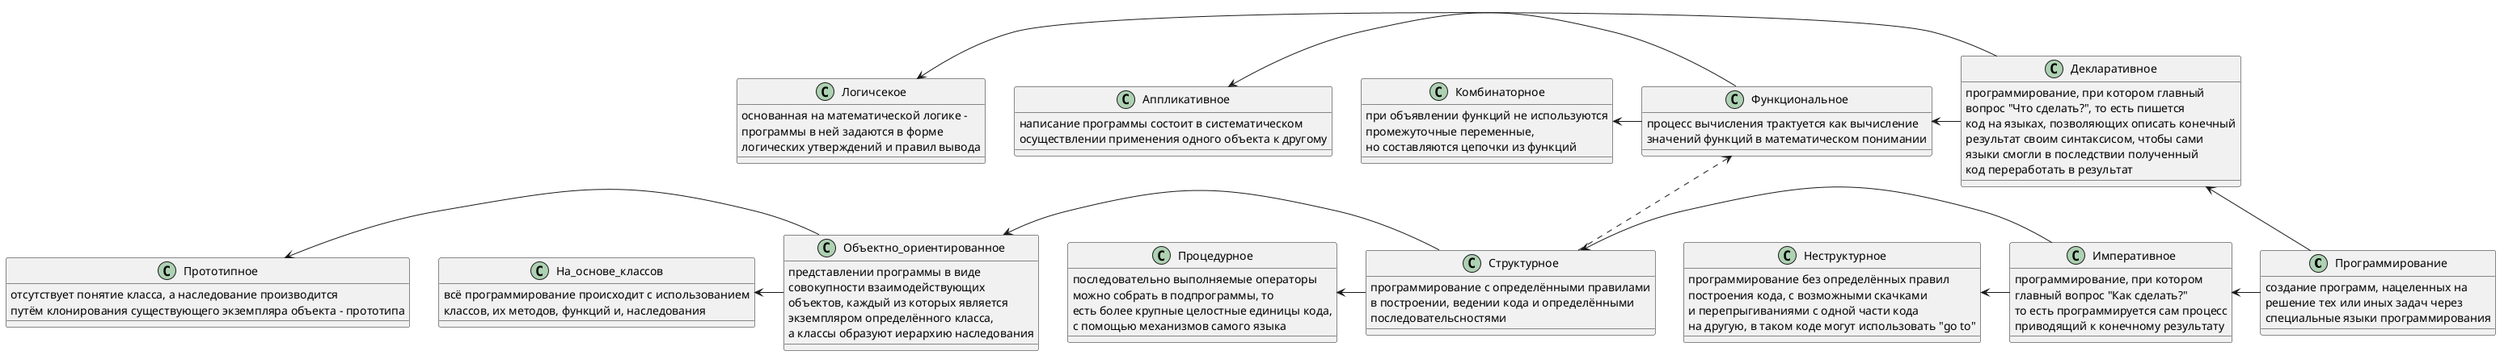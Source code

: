 @startuml
skinparam classAttributeIconSize 0

Программирование : создание программ, нацеленных на
Программирование : решение тех или иных задач через
Программирование : специальные языки программирования

Императивное : программирование, при котором
Императивное :  главный вопрос "Как сделать?"
Императивное : то есть программируется сам процесс
Императивное : приводящий к конечному результату

Декларативное : программирование, при котором главный
Декларативное : вопрос "Что сделать?", то есть пишется
Декларативное : код на языках, позволяющих описать конечный
Декларативное : результат своим синтаксисом, чтобы сами
Декларативное : языки смогли в последствии полученный
Декларативное : код переработать в результат

Структурное : программирование с определёнными правилами
Структурное : в построении, ведении кода и определёнными
Структурное : последовательсностями

Неструктурное : программирование без определённых правил
Неструктурное : построения кода, с возможными скачками
Неструктурное : и перепрыгиваниями с одной части кода
Неструктурное : на другую, в таком коде могут использовать "go to"

Логичсекое : основанная на математической логике -
Логичсекое : программы в ней задаются в форме
Логичсекое : логических утверждений и правил вывода

Функциональное : процесс вычисления трактуется как вычисление
Функциональное : значений функций в математическом понимании

Аппликативное : написание программы состоит в систематическом
Аппликативное : осуществлении применения одного объекта к другому

Комбинаторное : при объявлении функций не используются
Комбинаторное : промежуточные переменные,
Комбинаторное : но составляются цепочки из функций

Процедурное : последовательно выполняемые операторы
Процедурное : можно собрать в подпрограммы, то
Процедурное : есть более крупные целостные единицы кода,
Процедурное : с помощью механизмов самого языка

Объектно_ориентированное : представлении программы в виде
Объектно_ориентированное : совокупности взаимодействующих
Объектно_ориентированное : объектов, каждый из которых является
Объектно_ориентированное : экземпляром определённого класса,
Объектно_ориентированное : а классы образуют иерархию наследования


На_основе_классов : всё программирование происходит с использованием
На_основе_классов : классов, их методов, функций и, наследования

Прототипное : отсутствует понятие класса, а наследование производится
Прототипное : путём клонирования существующего экземпляра объекта - прототипа


Императивное <- Программирование
Декларативное <- Программирование

Структурное <- Императивное
Неструктурное <- Императивное

Логичсекое <- Декларативное
Функциональное <- Декларативное

Функциональное <.. Структурное
Объектно_ориентированное <- Структурное
Процедурное <- Структурное

Аппликативное <- Функциональное
Комбинаторное <- Функциональное

Прототипное <- Объектно_ориентированное
На_основе_классов <- Объектно_ориентированное

@enduml
